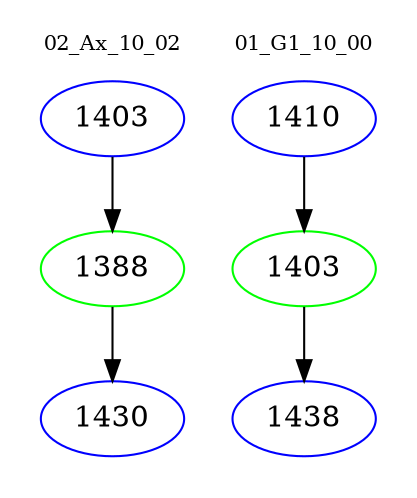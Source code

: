 digraph{
subgraph cluster_0 {
color = white
label = "02_Ax_10_02";
fontsize=10;
T0_1403 [label="1403", color="blue"]
T0_1403 -> T0_1388 [color="black"]
T0_1388 [label="1388", color="green"]
T0_1388 -> T0_1430 [color="black"]
T0_1430 [label="1430", color="blue"]
}
subgraph cluster_1 {
color = white
label = "01_G1_10_00";
fontsize=10;
T1_1410 [label="1410", color="blue"]
T1_1410 -> T1_1403 [color="black"]
T1_1403 [label="1403", color="green"]
T1_1403 -> T1_1438 [color="black"]
T1_1438 [label="1438", color="blue"]
}
}

